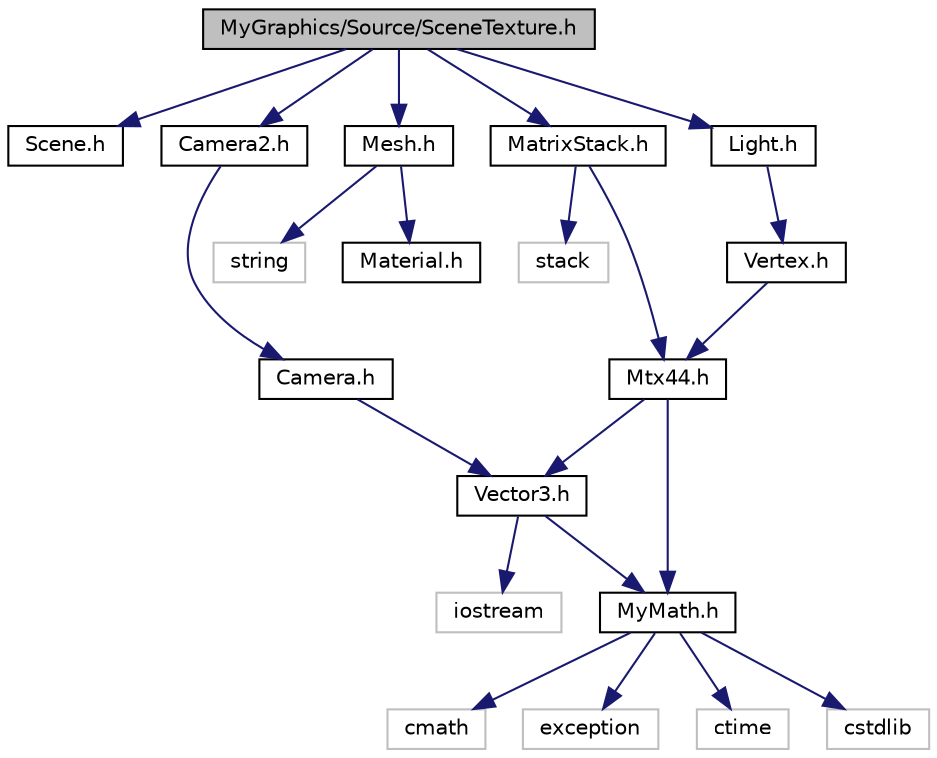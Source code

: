digraph "MyGraphics/Source/SceneTexture.h"
{
  bgcolor="transparent";
  edge [fontname="Helvetica",fontsize="10",labelfontname="Helvetica",labelfontsize="10"];
  node [fontname="Helvetica",fontsize="10",shape=record];
  Node1 [label="MyGraphics/Source/SceneTexture.h",height=0.2,width=0.4,color="black", fillcolor="grey75", style="filled", fontcolor="black"];
  Node1 -> Node2 [color="midnightblue",fontsize="10",style="solid",fontname="Helvetica"];
  Node2 [label="Scene.h",height=0.2,width=0.4,color="black",URL="$Scene_8h.html"];
  Node1 -> Node3 [color="midnightblue",fontsize="10",style="solid",fontname="Helvetica"];
  Node3 [label="Camera2.h",height=0.2,width=0.4,color="black",URL="$Camera2_8h.html"];
  Node3 -> Node4 [color="midnightblue",fontsize="10",style="solid",fontname="Helvetica"];
  Node4 [label="Camera.h",height=0.2,width=0.4,color="black",URL="$Camera_8h.html"];
  Node4 -> Node5 [color="midnightblue",fontsize="10",style="solid",fontname="Helvetica"];
  Node5 [label="Vector3.h",height=0.2,width=0.4,color="black",URL="$Vector3_8h.html",tooltip="Struct to define a 3D vector. "];
  Node5 -> Node6 [color="midnightblue",fontsize="10",style="solid",fontname="Helvetica"];
  Node6 [label="MyMath.h",height=0.2,width=0.4,color="black",URL="$MyMath_8h.html",tooltip="Header file for math helper functions. "];
  Node6 -> Node7 [color="midnightblue",fontsize="10",style="solid",fontname="Helvetica"];
  Node7 [label="cmath",height=0.2,width=0.4,color="grey75"];
  Node6 -> Node8 [color="midnightblue",fontsize="10",style="solid",fontname="Helvetica"];
  Node8 [label="exception",height=0.2,width=0.4,color="grey75"];
  Node6 -> Node9 [color="midnightblue",fontsize="10",style="solid",fontname="Helvetica"];
  Node9 [label="ctime",height=0.2,width=0.4,color="grey75"];
  Node6 -> Node10 [color="midnightblue",fontsize="10",style="solid",fontname="Helvetica"];
  Node10 [label="cstdlib",height=0.2,width=0.4,color="grey75"];
  Node5 -> Node11 [color="midnightblue",fontsize="10",style="solid",fontname="Helvetica"];
  Node11 [label="iostream",height=0.2,width=0.4,color="grey75"];
  Node1 -> Node12 [color="midnightblue",fontsize="10",style="solid",fontname="Helvetica"];
  Node12 [label="Mesh.h",height=0.2,width=0.4,color="black",URL="$Mesh_8h.html"];
  Node12 -> Node13 [color="midnightblue",fontsize="10",style="solid",fontname="Helvetica"];
  Node13 [label="string",height=0.2,width=0.4,color="grey75"];
  Node12 -> Node14 [color="midnightblue",fontsize="10",style="solid",fontname="Helvetica"];
  Node14 [label="Material.h",height=0.2,width=0.4,color="black",URL="$Material_8h.html"];
  Node1 -> Node15 [color="midnightblue",fontsize="10",style="solid",fontname="Helvetica"];
  Node15 [label="MatrixStack.h",height=0.2,width=0.4,color="black",URL="$MatrixStack_8h.html",tooltip="Matrix Stack to replace openGL math function. "];
  Node15 -> Node16 [color="midnightblue",fontsize="10",style="solid",fontname="Helvetica"];
  Node16 [label="stack",height=0.2,width=0.4,color="grey75"];
  Node15 -> Node17 [color="midnightblue",fontsize="10",style="solid",fontname="Helvetica"];
  Node17 [label="Mtx44.h",height=0.2,width=0.4,color="black",URL="$Mtx44_8h.html",tooltip="Matrix 4 by 4 use for affine transformation. "];
  Node17 -> Node6 [color="midnightblue",fontsize="10",style="solid",fontname="Helvetica"];
  Node17 -> Node5 [color="midnightblue",fontsize="10",style="solid",fontname="Helvetica"];
  Node1 -> Node18 [color="midnightblue",fontsize="10",style="solid",fontname="Helvetica"];
  Node18 [label="Light.h",height=0.2,width=0.4,color="black",URL="$Light_8h.html"];
  Node18 -> Node19 [color="midnightblue",fontsize="10",style="solid",fontname="Helvetica"];
  Node19 [label="Vertex.h",height=0.2,width=0.4,color="black",URL="$Vertex_8h.html"];
  Node19 -> Node17 [color="midnightblue",fontsize="10",style="solid",fontname="Helvetica"];
}
